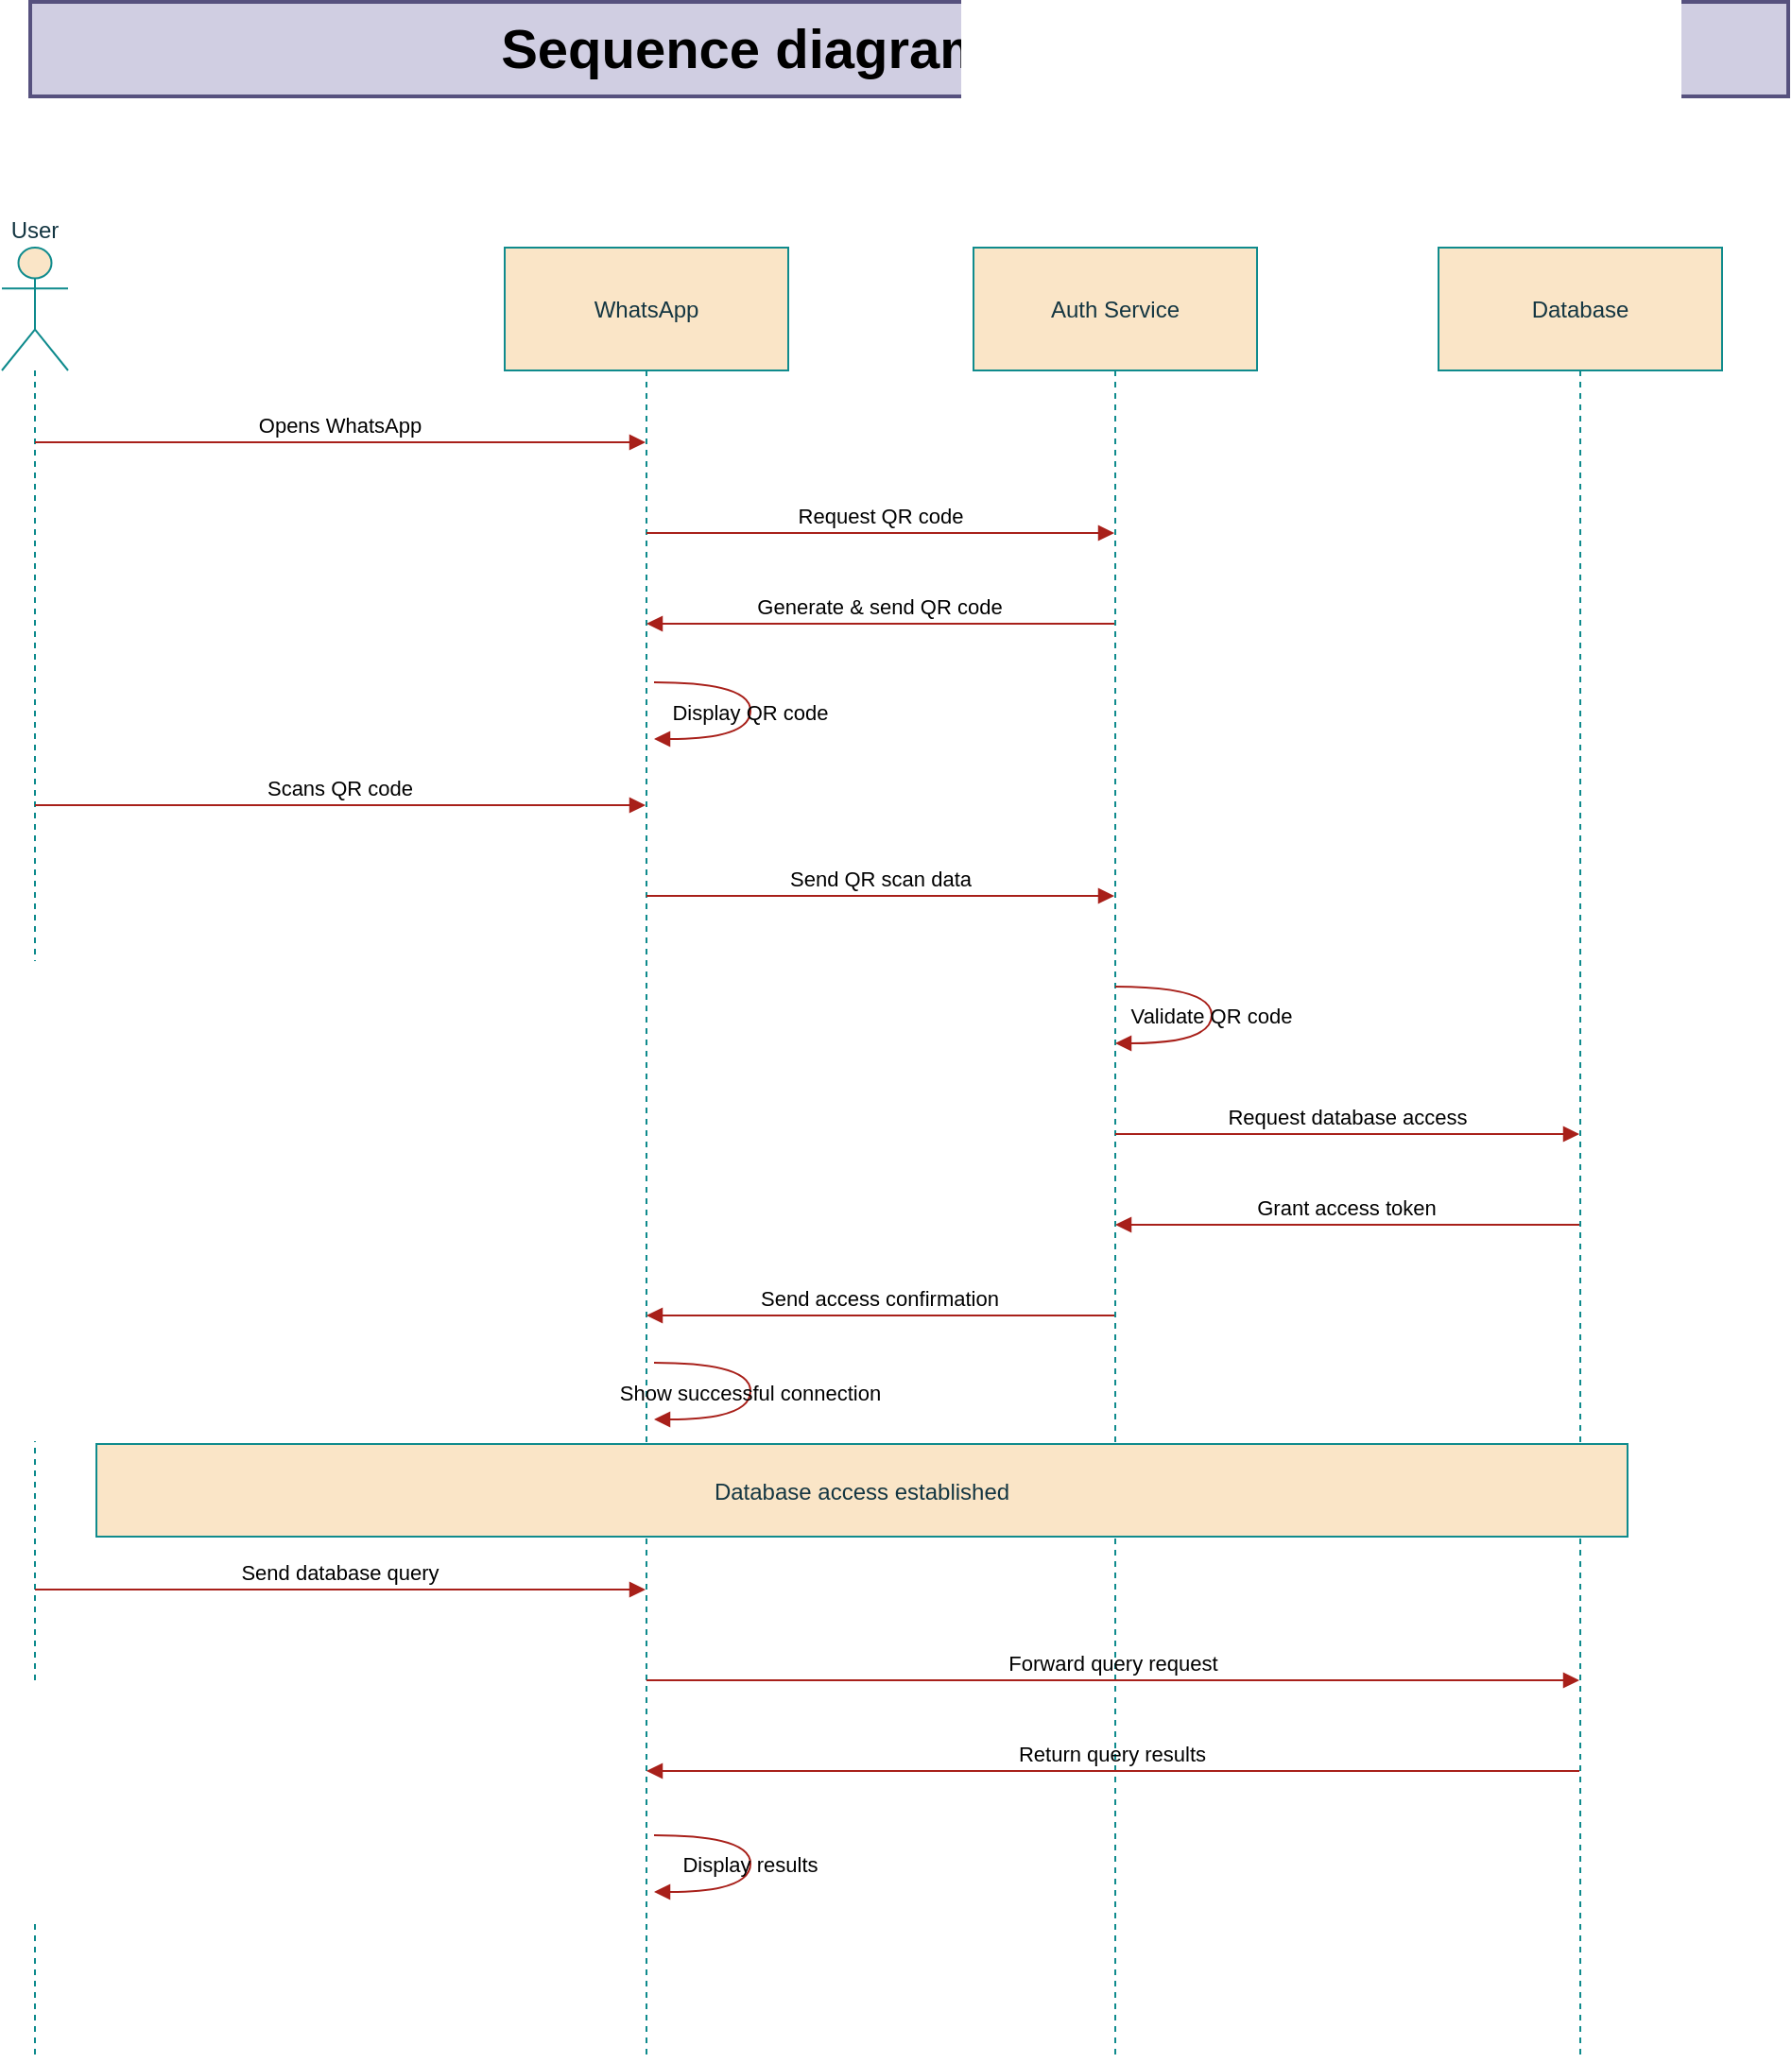 <mxfile version="24.8.2" pages="3">
  <diagram name="Sequence" id="2YBvvXClWsGukQMizWep">
    <mxGraphModel dx="844" dy="479" grid="1" gridSize="10" guides="1" tooltips="1" connect="1" arrows="1" fold="1" page="1" pageScale="1" pageWidth="1100" pageHeight="850" math="0" shadow="0">
      <root>
        <mxCell id="0" />
        <mxCell id="1" parent="0" />
        <mxCell id="891a_RUHO6Xa2_Dv9G4C-1" value="User" style="shape=umlLifeline;perimeter=lifelinePerimeter;whiteSpace=wrap;container=1;dropTarget=0;collapsible=0;recursiveResize=0;outlineConnect=0;portConstraint=eastwest;newEdgeStyle={&quot;edgeStyle&quot;:&quot;elbowEdgeStyle&quot;,&quot;elbow&quot;:&quot;vertical&quot;,&quot;curved&quot;:0,&quot;rounded&quot;:0};participant=umlActor;verticalAlign=bottom;labelPosition=center;verticalLabelPosition=top;align=center;size=65;fillColor=#FAE5C7;strokeColor=#0F8B8D;labelBackgroundColor=none;fontColor=#143642;" vertex="1" parent="1">
          <mxGeometry x="95" y="190" width="35" height="959" as="geometry" />
        </mxCell>
        <mxCell id="891a_RUHO6Xa2_Dv9G4C-2" value="WhatsApp" style="shape=umlLifeline;perimeter=lifelinePerimeter;whiteSpace=wrap;container=1;dropTarget=0;collapsible=0;recursiveResize=0;outlineConnect=0;portConstraint=eastwest;newEdgeStyle={&quot;edgeStyle&quot;:&quot;elbowEdgeStyle&quot;,&quot;elbow&quot;:&quot;vertical&quot;,&quot;curved&quot;:0,&quot;rounded&quot;:0};size=65;fillColor=#FAE5C7;strokeColor=#0F8B8D;labelBackgroundColor=none;fontColor=#143642;" vertex="1" parent="1">
          <mxGeometry x="361" y="190" width="150" height="959" as="geometry" />
        </mxCell>
        <mxCell id="891a_RUHO6Xa2_Dv9G4C-3" value="Auth Service" style="shape=umlLifeline;perimeter=lifelinePerimeter;whiteSpace=wrap;container=1;dropTarget=0;collapsible=0;recursiveResize=0;outlineConnect=0;portConstraint=eastwest;newEdgeStyle={&quot;edgeStyle&quot;:&quot;elbowEdgeStyle&quot;,&quot;elbow&quot;:&quot;vertical&quot;,&quot;curved&quot;:0,&quot;rounded&quot;:0};size=65;fillColor=#FAE5C7;strokeColor=#0F8B8D;labelBackgroundColor=none;fontColor=#143642;" vertex="1" parent="1">
          <mxGeometry x="609" y="190" width="150" height="959" as="geometry" />
        </mxCell>
        <mxCell id="891a_RUHO6Xa2_Dv9G4C-4" value="Database" style="shape=umlLifeline;perimeter=lifelinePerimeter;whiteSpace=wrap;container=1;dropTarget=0;collapsible=0;recursiveResize=0;outlineConnect=0;portConstraint=eastwest;newEdgeStyle={&quot;edgeStyle&quot;:&quot;elbowEdgeStyle&quot;,&quot;elbow&quot;:&quot;vertical&quot;,&quot;curved&quot;:0,&quot;rounded&quot;:0};size=65;fillColor=#FAE5C7;strokeColor=#0F8B8D;labelBackgroundColor=none;fontColor=#143642;" vertex="1" parent="1">
          <mxGeometry x="855" y="190" width="150" height="959" as="geometry" />
        </mxCell>
        <mxCell id="891a_RUHO6Xa2_Dv9G4C-5" value="Opens WhatsApp" style="verticalAlign=bottom;edgeStyle=elbowEdgeStyle;elbow=vertical;curved=0;rounded=0;endArrow=block;fillColor=#FAE5C7;strokeColor=#A8201A;labelBackgroundColor=none;fontColor=default;" edge="1" parent="1" source="891a_RUHO6Xa2_Dv9G4C-1" target="891a_RUHO6Xa2_Dv9G4C-2">
          <mxGeometry relative="1" as="geometry">
            <Array as="points">
              <mxPoint x="312" y="293" />
            </Array>
          </mxGeometry>
        </mxCell>
        <mxCell id="891a_RUHO6Xa2_Dv9G4C-6" value="Request QR code" style="verticalAlign=bottom;edgeStyle=elbowEdgeStyle;elbow=vertical;curved=0;rounded=0;endArrow=block;fillColor=#FAE5C7;strokeColor=#A8201A;labelBackgroundColor=none;fontColor=default;" edge="1" parent="1" source="891a_RUHO6Xa2_Dv9G4C-2" target="891a_RUHO6Xa2_Dv9G4C-3">
          <mxGeometry relative="1" as="geometry">
            <Array as="points">
              <mxPoint x="569" y="341" />
            </Array>
          </mxGeometry>
        </mxCell>
        <mxCell id="891a_RUHO6Xa2_Dv9G4C-7" value="Generate &amp; send QR code" style="verticalAlign=bottom;edgeStyle=elbowEdgeStyle;elbow=vertical;curved=0;rounded=0;endArrow=block;fillColor=#FAE5C7;strokeColor=#A8201A;labelBackgroundColor=none;fontColor=default;" edge="1" parent="1" source="891a_RUHO6Xa2_Dv9G4C-3" target="891a_RUHO6Xa2_Dv9G4C-2">
          <mxGeometry relative="1" as="geometry">
            <Array as="points">
              <mxPoint x="572" y="389" />
            </Array>
          </mxGeometry>
        </mxCell>
        <mxCell id="891a_RUHO6Xa2_Dv9G4C-9" value="Scans QR code" style="verticalAlign=bottom;edgeStyle=elbowEdgeStyle;elbow=vertical;curved=0;rounded=0;endArrow=block;fillColor=#FAE5C7;strokeColor=#A8201A;labelBackgroundColor=none;fontColor=default;" edge="1" parent="1" source="891a_RUHO6Xa2_Dv9G4C-1" target="891a_RUHO6Xa2_Dv9G4C-2">
          <mxGeometry relative="1" as="geometry">
            <Array as="points">
              <mxPoint x="312" y="485" />
            </Array>
          </mxGeometry>
        </mxCell>
        <mxCell id="891a_RUHO6Xa2_Dv9G4C-10" value="Send QR scan data" style="verticalAlign=bottom;edgeStyle=elbowEdgeStyle;elbow=vertical;curved=0;rounded=0;endArrow=block;fillColor=#FAE5C7;strokeColor=#A8201A;labelBackgroundColor=none;fontColor=default;" edge="1" parent="1" source="891a_RUHO6Xa2_Dv9G4C-2" target="891a_RUHO6Xa2_Dv9G4C-3">
          <mxGeometry relative="1" as="geometry">
            <Array as="points">
              <mxPoint x="569" y="533" />
            </Array>
          </mxGeometry>
        </mxCell>
        <mxCell id="891a_RUHO6Xa2_Dv9G4C-11" value="Validate QR code" style="curved=1;endArrow=block;rounded=0;fillColor=#FAE5C7;strokeColor=#A8201A;labelBackgroundColor=none;fontColor=default;" edge="1" parent="1" source="891a_RUHO6Xa2_Dv9G4C-3" target="891a_RUHO6Xa2_Dv9G4C-3">
          <mxGeometry relative="1" as="geometry">
            <Array as="points">
              <mxPoint x="735" y="581" />
              <mxPoint x="735" y="611" />
            </Array>
          </mxGeometry>
        </mxCell>
        <mxCell id="891a_RUHO6Xa2_Dv9G4C-12" value="Request database access" style="verticalAlign=bottom;edgeStyle=elbowEdgeStyle;elbow=vertical;curved=0;rounded=0;endArrow=block;fillColor=#FAE5C7;strokeColor=#A8201A;labelBackgroundColor=none;fontColor=default;" edge="1" parent="1" source="891a_RUHO6Xa2_Dv9G4C-3" target="891a_RUHO6Xa2_Dv9G4C-4">
          <mxGeometry relative="1" as="geometry">
            <Array as="points">
              <mxPoint x="816" y="659" />
            </Array>
          </mxGeometry>
        </mxCell>
        <mxCell id="891a_RUHO6Xa2_Dv9G4C-13" value="Grant access token" style="verticalAlign=bottom;edgeStyle=elbowEdgeStyle;elbow=vertical;curved=0;rounded=0;endArrow=block;fillColor=#FAE5C7;strokeColor=#A8201A;labelBackgroundColor=none;fontColor=default;" edge="1" parent="1" source="891a_RUHO6Xa2_Dv9G4C-4" target="891a_RUHO6Xa2_Dv9G4C-3">
          <mxGeometry relative="1" as="geometry">
            <Array as="points">
              <mxPoint x="819" y="707" />
            </Array>
          </mxGeometry>
        </mxCell>
        <mxCell id="891a_RUHO6Xa2_Dv9G4C-14" value="Send access confirmation" style="verticalAlign=bottom;edgeStyle=elbowEdgeStyle;elbow=vertical;curved=0;rounded=0;endArrow=block;fillColor=#FAE5C7;strokeColor=#A8201A;labelBackgroundColor=none;fontColor=default;" edge="1" parent="1" source="891a_RUHO6Xa2_Dv9G4C-3" target="891a_RUHO6Xa2_Dv9G4C-2">
          <mxGeometry relative="1" as="geometry">
            <Array as="points">
              <mxPoint x="572" y="755" />
            </Array>
          </mxGeometry>
        </mxCell>
        <mxCell id="891a_RUHO6Xa2_Dv9G4C-16" value="Send database query" style="verticalAlign=bottom;edgeStyle=elbowEdgeStyle;elbow=vertical;curved=0;rounded=0;endArrow=block;fillColor=#FAE5C7;strokeColor=#A8201A;labelBackgroundColor=none;fontColor=default;" edge="1" parent="1" source="891a_RUHO6Xa2_Dv9G4C-1" target="891a_RUHO6Xa2_Dv9G4C-2">
          <mxGeometry relative="1" as="geometry">
            <Array as="points">
              <mxPoint x="312" y="900" />
            </Array>
          </mxGeometry>
        </mxCell>
        <mxCell id="891a_RUHO6Xa2_Dv9G4C-17" value="Forward query request" style="verticalAlign=bottom;edgeStyle=elbowEdgeStyle;elbow=vertical;curved=0;rounded=0;endArrow=block;fillColor=#FAE5C7;strokeColor=#A8201A;labelBackgroundColor=none;fontColor=default;" edge="1" parent="1" source="891a_RUHO6Xa2_Dv9G4C-2" target="891a_RUHO6Xa2_Dv9G4C-4">
          <mxGeometry relative="1" as="geometry">
            <Array as="points">
              <mxPoint x="692" y="948" />
            </Array>
          </mxGeometry>
        </mxCell>
        <mxCell id="891a_RUHO6Xa2_Dv9G4C-18" value="Return query results" style="verticalAlign=bottom;edgeStyle=elbowEdgeStyle;elbow=vertical;curved=0;rounded=0;endArrow=block;fillColor=#FAE5C7;strokeColor=#A8201A;labelBackgroundColor=none;fontColor=default;" edge="1" parent="1" source="891a_RUHO6Xa2_Dv9G4C-4" target="891a_RUHO6Xa2_Dv9G4C-2">
          <mxGeometry relative="1" as="geometry">
            <Array as="points">
              <mxPoint x="695" y="996" />
            </Array>
          </mxGeometry>
        </mxCell>
        <mxCell id="891a_RUHO6Xa2_Dv9G4C-20" value="Database access established" style="fillColor=#FAE5C7;strokeColor=#0F8B8D;labelBackgroundColor=none;fontColor=#143642;" vertex="1" parent="1">
          <mxGeometry x="145" y="823" width="810" height="49" as="geometry" />
        </mxCell>
        <mxCell id="891a_RUHO6Xa2_Dv9G4C-21" value="&lt;b&gt;&lt;font style=&quot;font-size: 29px;&quot;&gt;Sequence diagram Connect DB&lt;/font&gt;&lt;/b&gt;" style="text;html=1;align=center;verticalAlign=middle;whiteSpace=wrap;rounded=0;fillColor=#d0cee2;strokeColor=#56517e;strokeWidth=2;" vertex="1" parent="1">
          <mxGeometry x="110" y="60" width="930" height="50" as="geometry" />
        </mxCell>
        <mxCell id="891a_RUHO6Xa2_Dv9G4C-22" value="Display results" style="curved=1;endArrow=block;rounded=0;fillColor=#FAE5C7;strokeColor=#A8201A;labelBackgroundColor=none;fontColor=default;" edge="1" parent="1">
          <mxGeometry relative="1" as="geometry">
            <Array as="points">
              <mxPoint x="491" y="1030" />
              <mxPoint x="491" y="1060" />
            </Array>
            <mxPoint x="440" y="1030" as="sourcePoint" />
            <mxPoint x="440" y="1060" as="targetPoint" />
          </mxGeometry>
        </mxCell>
        <mxCell id="891a_RUHO6Xa2_Dv9G4C-23" value="Display QR code" style="curved=1;endArrow=block;rounded=0;fillColor=#FAE5C7;strokeColor=#A8201A;labelBackgroundColor=none;fontColor=default;" edge="1" parent="1">
          <mxGeometry x="0.004" relative="1" as="geometry">
            <Array as="points">
              <mxPoint x="491" y="420" />
              <mxPoint x="491" y="450" />
            </Array>
            <mxPoint x="440" y="420" as="sourcePoint" />
            <mxPoint x="440" y="450" as="targetPoint" />
            <mxPoint as="offset" />
          </mxGeometry>
        </mxCell>
        <mxCell id="891a_RUHO6Xa2_Dv9G4C-24" value="Show successful connection" style="curved=1;endArrow=block;rounded=0;fillColor=#FAE5C7;strokeColor=#A8201A;labelBackgroundColor=none;fontColor=default;" edge="1" parent="1">
          <mxGeometry x="0.004" relative="1" as="geometry">
            <Array as="points">
              <mxPoint x="491" y="780" />
              <mxPoint x="491" y="810" />
            </Array>
            <mxPoint x="440" y="780" as="sourcePoint" />
            <mxPoint x="440" y="810" as="targetPoint" />
            <mxPoint as="offset" />
          </mxGeometry>
        </mxCell>
      </root>
    </mxGraphModel>
  </diagram>
  <diagram id="sFWSUMVS32pCQ8Ulu-43" name="Use Case">
    <mxGraphModel dx="1224" dy="608" grid="1" gridSize="10" guides="1" tooltips="1" connect="1" arrows="1" fold="1" page="1" pageScale="1" pageWidth="1100" pageHeight="850" math="0" shadow="0">
      <root>
        <mxCell id="0" />
        <mxCell id="1" parent="0" />
        <mxCell id="OYIufWwFtlfVzqHmgiBw-1" value="&lt;b&gt;&lt;font style=&quot;font-size: 14px;&quot;&gt;Cliente No Experto TI&lt;/font&gt;&lt;/b&gt;" style="shape=umlActor;verticalLabelPosition=bottom;verticalAlign=top;html=1;strokeColor=#0F8B8D;fontColor=#143642;fillColor=#FAE5C7;" vertex="1" parent="1">
          <mxGeometry x="150" y="220" width="30" height="60" as="geometry" />
        </mxCell>
        <mxCell id="OYIufWwFtlfVzqHmgiBw-2" value="&lt;b&gt;Gestor DB&lt;/b&gt;" style="shape=umlFrame;whiteSpace=wrap;html=1;pointerEvents=0;strokeColor=#0F8B8D;fontColor=#143642;fillColor=#FAE5C7;width=80;height=30;" vertex="1" parent="1">
          <mxGeometry x="310" y="100" width="530" height="340" as="geometry" />
        </mxCell>
        <mxCell id="OYIufWwFtlfVzqHmgiBw-8" style="edgeStyle=orthogonalEdgeStyle;rounded=0;orthogonalLoop=1;jettySize=auto;html=1;exitX=0.5;exitY=1;exitDx=0;exitDy=0;entryX=0.5;entryY=0;entryDx=0;entryDy=0;strokeColor=#A8201A;fontColor=#143642;fillColor=#FAE5C7;" edge="1" parent="1" source="OYIufWwFtlfVzqHmgiBw-3" target="OYIufWwFtlfVzqHmgiBw-6">
          <mxGeometry relative="1" as="geometry" />
        </mxCell>
        <mxCell id="OYIufWwFtlfVzqHmgiBw-3" value="Facilitar la gestión de la info" style="ellipse;whiteSpace=wrap;html=1;strokeColor=#0F8B8D;fontColor=#143642;fillColor=#FAE5C7;" vertex="1" parent="1">
          <mxGeometry x="480" y="160" width="140" height="70" as="geometry" />
        </mxCell>
        <mxCell id="OYIufWwFtlfVzqHmgiBw-5" value="" style="endArrow=none;html=1;rounded=0;strokeColor=#A8201A;fontColor=#143642;fillColor=#FAE5C7;" edge="1" parent="1" target="OYIufWwFtlfVzqHmgiBw-3">
          <mxGeometry width="50" height="50" relative="1" as="geometry">
            <mxPoint x="210" y="260" as="sourcePoint" />
            <mxPoint x="280" y="260" as="targetPoint" />
          </mxGeometry>
        </mxCell>
        <mxCell id="OYIufWwFtlfVzqHmgiBw-6" value="Hacer apertura de la info accesible &quot;Code QR&quot;" style="ellipse;whiteSpace=wrap;html=1;strokeColor=#0F8B8D;fontColor=#143642;fillColor=#FAE5C7;" vertex="1" parent="1">
          <mxGeometry x="460" y="300" width="180" height="70" as="geometry" />
        </mxCell>
      </root>
    </mxGraphModel>
  </diagram>
  <diagram id="TT41BSXx0QM65pHHIsWg" name="Comunication">
    <mxGraphModel dx="1224" dy="694" grid="1" gridSize="10" guides="1" tooltips="1" connect="1" arrows="1" fold="1" page="1" pageScale="1" pageWidth="1100" pageHeight="850" math="0" shadow="0">
      <root>
        <mxCell id="0" />
        <mxCell id="1" parent="0" />
      </root>
    </mxGraphModel>
  </diagram>
</mxfile>
